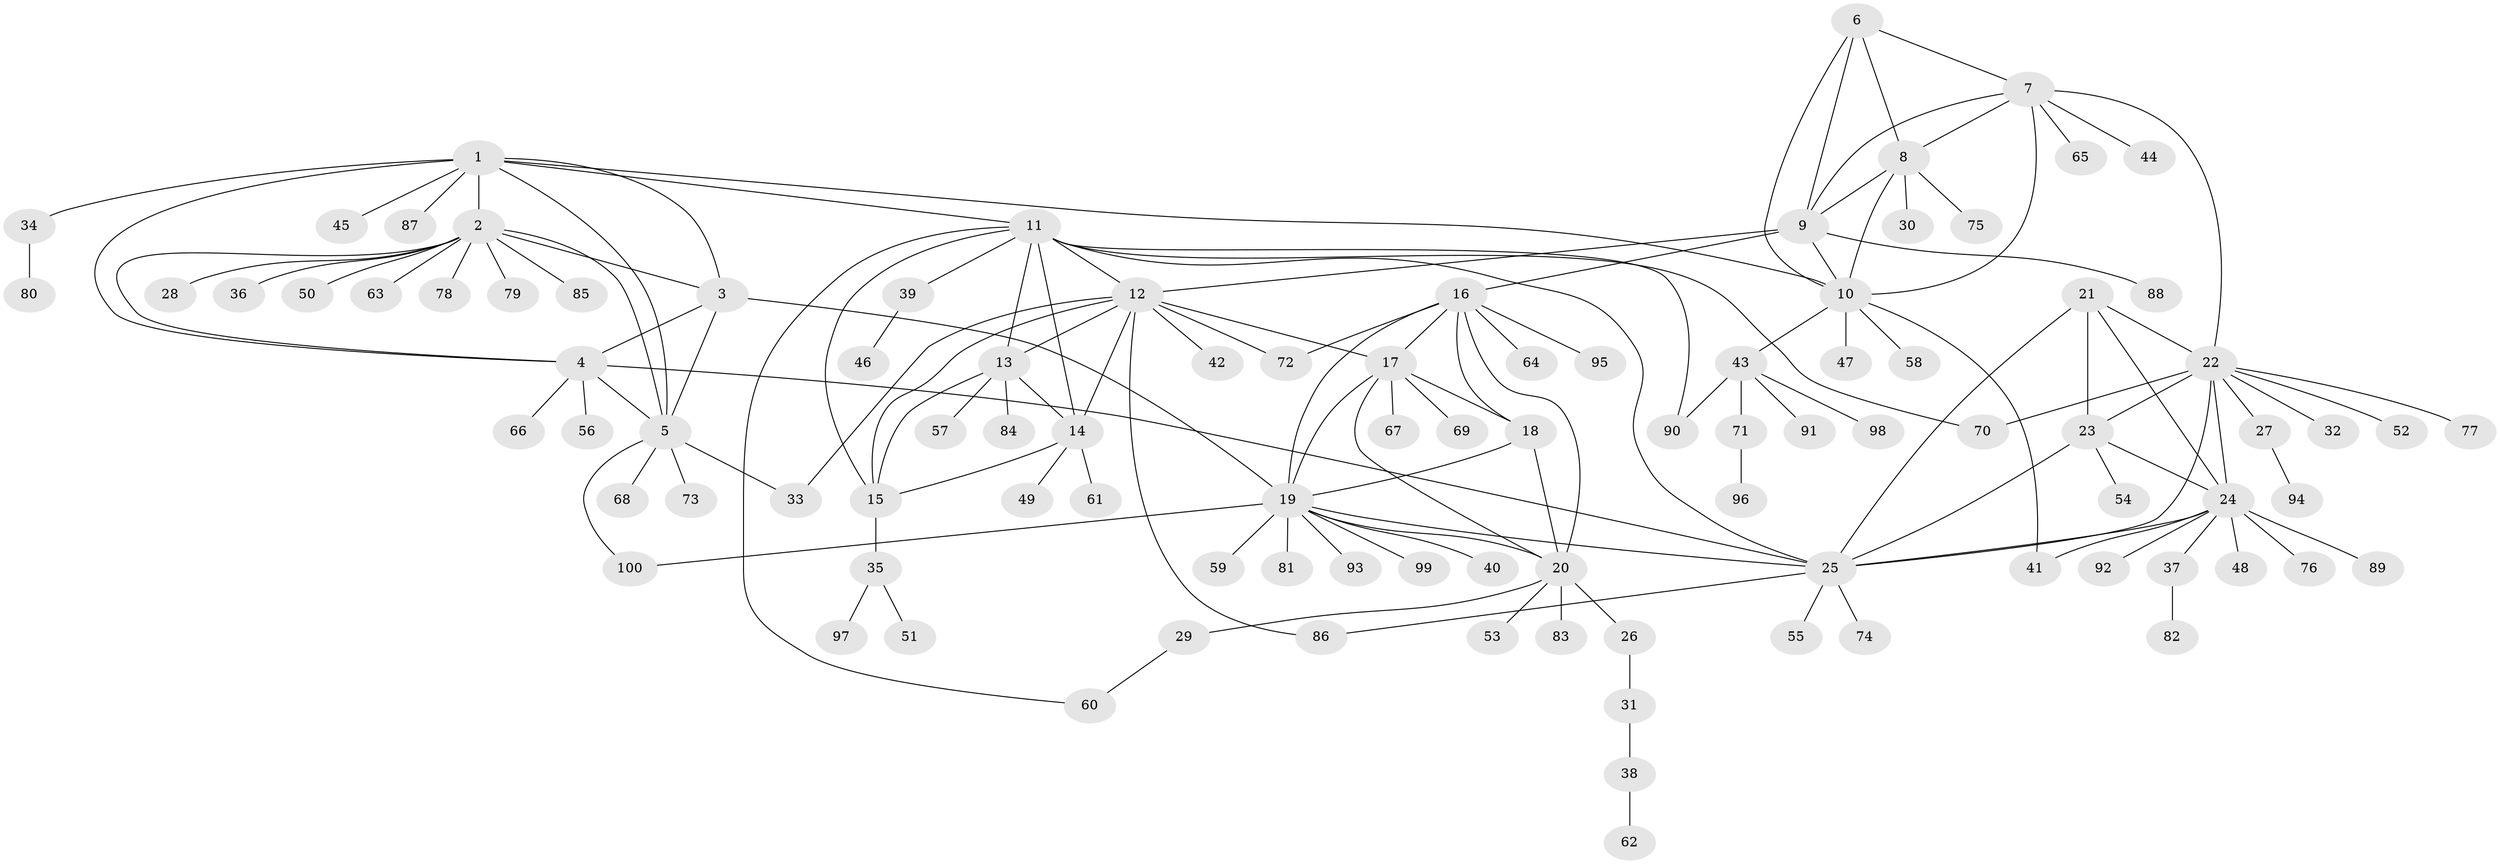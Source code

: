 // coarse degree distribution, {7: 0.06451612903225806, 6: 0.1935483870967742, 1: 0.45161290322580644, 3: 0.06451612903225806, 2: 0.12903225806451613, 4: 0.03225806451612903, 9: 0.03225806451612903, 5: 0.03225806451612903}
// Generated by graph-tools (version 1.1) at 2025/37/03/04/25 23:37:46]
// undirected, 100 vertices, 143 edges
graph export_dot {
  node [color=gray90,style=filled];
  1;
  2;
  3;
  4;
  5;
  6;
  7;
  8;
  9;
  10;
  11;
  12;
  13;
  14;
  15;
  16;
  17;
  18;
  19;
  20;
  21;
  22;
  23;
  24;
  25;
  26;
  27;
  28;
  29;
  30;
  31;
  32;
  33;
  34;
  35;
  36;
  37;
  38;
  39;
  40;
  41;
  42;
  43;
  44;
  45;
  46;
  47;
  48;
  49;
  50;
  51;
  52;
  53;
  54;
  55;
  56;
  57;
  58;
  59;
  60;
  61;
  62;
  63;
  64;
  65;
  66;
  67;
  68;
  69;
  70;
  71;
  72;
  73;
  74;
  75;
  76;
  77;
  78;
  79;
  80;
  81;
  82;
  83;
  84;
  85;
  86;
  87;
  88;
  89;
  90;
  91;
  92;
  93;
  94;
  95;
  96;
  97;
  98;
  99;
  100;
  1 -- 2;
  1 -- 3;
  1 -- 4;
  1 -- 5;
  1 -- 10;
  1 -- 11;
  1 -- 34;
  1 -- 45;
  1 -- 87;
  2 -- 3;
  2 -- 4;
  2 -- 5;
  2 -- 28;
  2 -- 36;
  2 -- 50;
  2 -- 63;
  2 -- 78;
  2 -- 79;
  2 -- 85;
  3 -- 4;
  3 -- 5;
  3 -- 19;
  4 -- 5;
  4 -- 25;
  4 -- 56;
  4 -- 66;
  5 -- 33;
  5 -- 68;
  5 -- 73;
  5 -- 100;
  6 -- 7;
  6 -- 8;
  6 -- 9;
  6 -- 10;
  7 -- 8;
  7 -- 9;
  7 -- 10;
  7 -- 22;
  7 -- 44;
  7 -- 65;
  8 -- 9;
  8 -- 10;
  8 -- 30;
  8 -- 75;
  9 -- 10;
  9 -- 12;
  9 -- 16;
  9 -- 88;
  10 -- 41;
  10 -- 43;
  10 -- 47;
  10 -- 58;
  11 -- 12;
  11 -- 13;
  11 -- 14;
  11 -- 15;
  11 -- 25;
  11 -- 39;
  11 -- 60;
  11 -- 70;
  11 -- 90;
  12 -- 13;
  12 -- 14;
  12 -- 15;
  12 -- 17;
  12 -- 33;
  12 -- 42;
  12 -- 72;
  12 -- 86;
  13 -- 14;
  13 -- 15;
  13 -- 57;
  13 -- 84;
  14 -- 15;
  14 -- 49;
  14 -- 61;
  15 -- 35;
  16 -- 17;
  16 -- 18;
  16 -- 19;
  16 -- 20;
  16 -- 64;
  16 -- 72;
  16 -- 95;
  17 -- 18;
  17 -- 19;
  17 -- 20;
  17 -- 67;
  17 -- 69;
  18 -- 19;
  18 -- 20;
  19 -- 20;
  19 -- 25;
  19 -- 40;
  19 -- 59;
  19 -- 81;
  19 -- 93;
  19 -- 99;
  19 -- 100;
  20 -- 26;
  20 -- 29;
  20 -- 53;
  20 -- 83;
  21 -- 22;
  21 -- 23;
  21 -- 24;
  21 -- 25;
  22 -- 23;
  22 -- 24;
  22 -- 25;
  22 -- 27;
  22 -- 32;
  22 -- 52;
  22 -- 70;
  22 -- 77;
  23 -- 24;
  23 -- 25;
  23 -- 54;
  24 -- 25;
  24 -- 37;
  24 -- 41;
  24 -- 48;
  24 -- 76;
  24 -- 89;
  24 -- 92;
  25 -- 55;
  25 -- 74;
  25 -- 86;
  26 -- 31;
  27 -- 94;
  29 -- 60;
  31 -- 38;
  34 -- 80;
  35 -- 51;
  35 -- 97;
  37 -- 82;
  38 -- 62;
  39 -- 46;
  43 -- 71;
  43 -- 90;
  43 -- 91;
  43 -- 98;
  71 -- 96;
}
